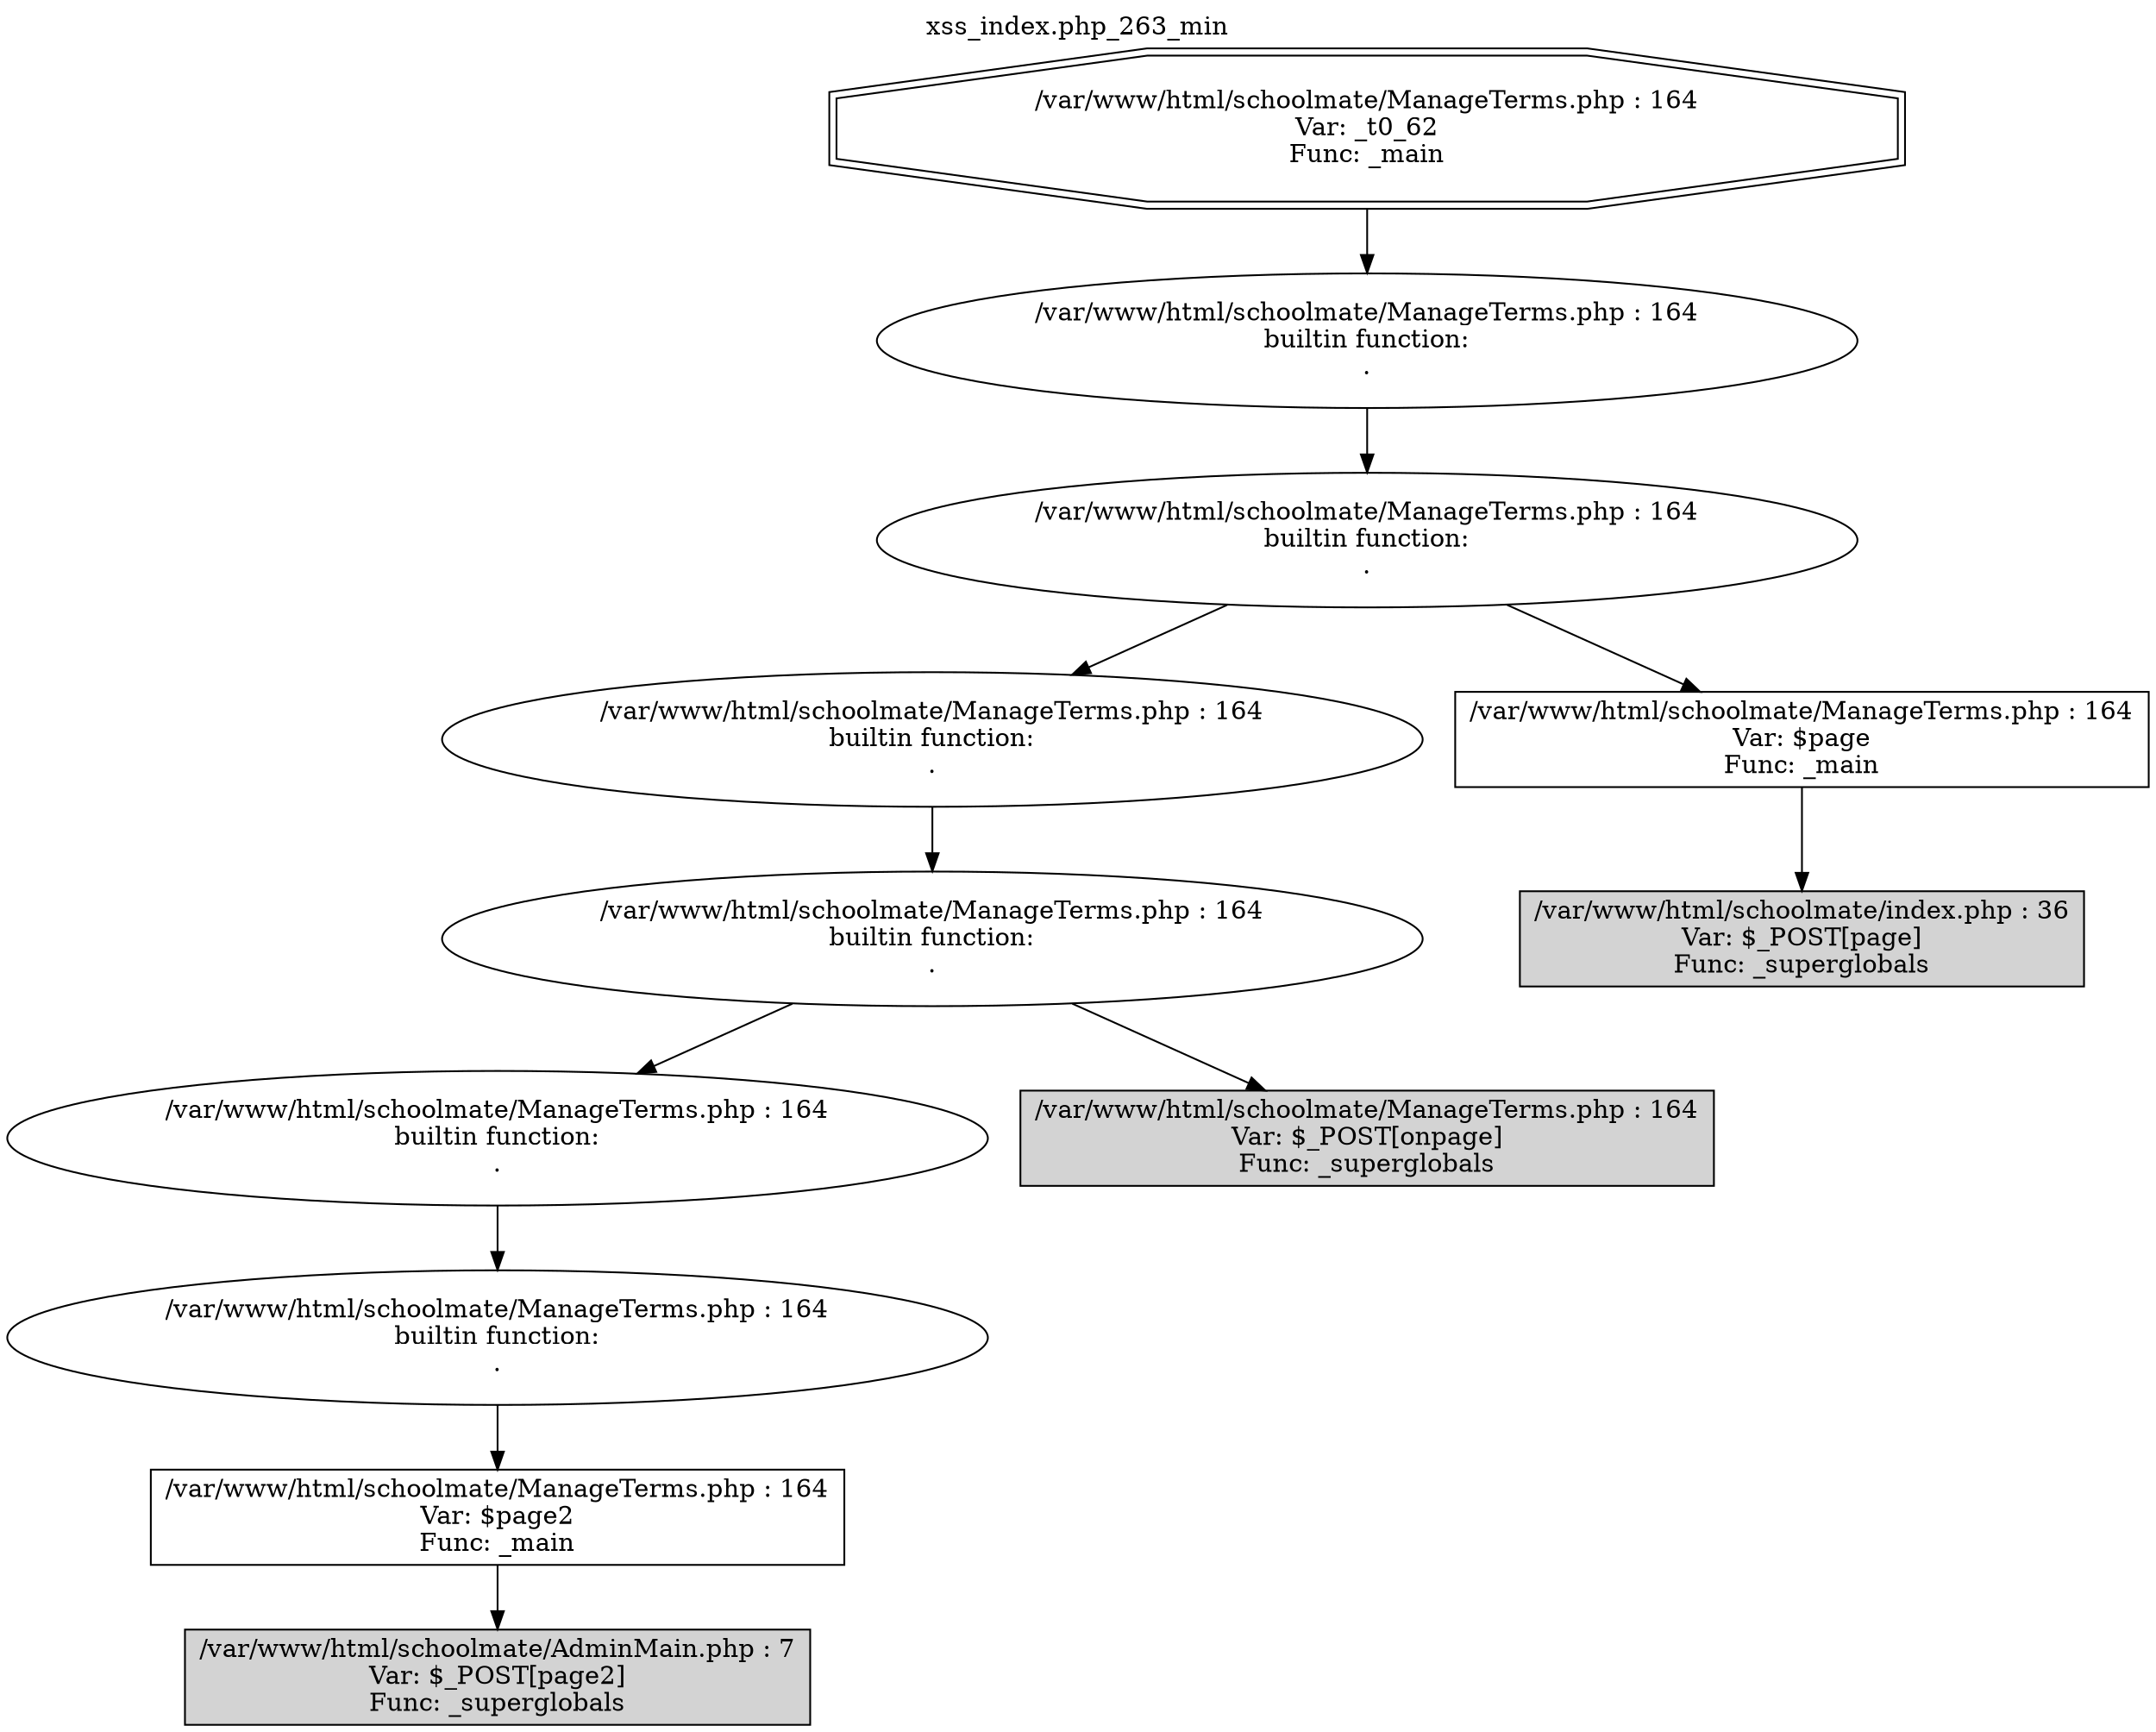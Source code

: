 digraph cfg {
  label="xss_index.php_263_min";
  labelloc=t;
  n1 [shape=doubleoctagon, label="/var/www/html/schoolmate/ManageTerms.php : 164\nVar: _t0_62\nFunc: _main\n"];
  n2 [shape=ellipse, label="/var/www/html/schoolmate/ManageTerms.php : 164\nbuiltin function:\n.\n"];
  n3 [shape=ellipse, label="/var/www/html/schoolmate/ManageTerms.php : 164\nbuiltin function:\n.\n"];
  n4 [shape=ellipse, label="/var/www/html/schoolmate/ManageTerms.php : 164\nbuiltin function:\n.\n"];
  n5 [shape=ellipse, label="/var/www/html/schoolmate/ManageTerms.php : 164\nbuiltin function:\n.\n"];
  n6 [shape=ellipse, label="/var/www/html/schoolmate/ManageTerms.php : 164\nbuiltin function:\n.\n"];
  n7 [shape=ellipse, label="/var/www/html/schoolmate/ManageTerms.php : 164\nbuiltin function:\n.\n"];
  n8 [shape=box, label="/var/www/html/schoolmate/ManageTerms.php : 164\nVar: $page2\nFunc: _main\n"];
  n9 [shape=box, label="/var/www/html/schoolmate/AdminMain.php : 7\nVar: $_POST[page2]\nFunc: _superglobals\n",style=filled];
  n10 [shape=box, label="/var/www/html/schoolmate/ManageTerms.php : 164\nVar: $_POST[onpage]\nFunc: _superglobals\n",style=filled];
  n11 [shape=box, label="/var/www/html/schoolmate/ManageTerms.php : 164\nVar: $page\nFunc: _main\n"];
  n12 [shape=box, label="/var/www/html/schoolmate/index.php : 36\nVar: $_POST[page]\nFunc: _superglobals\n",style=filled];
  n1 -> n2;
  n2 -> n3;
  n3 -> n4;
  n3 -> n11;
  n4 -> n5;
  n5 -> n6;
  n5 -> n10;
  n6 -> n7;
  n7 -> n8;
  n8 -> n9;
  n11 -> n12;
}
